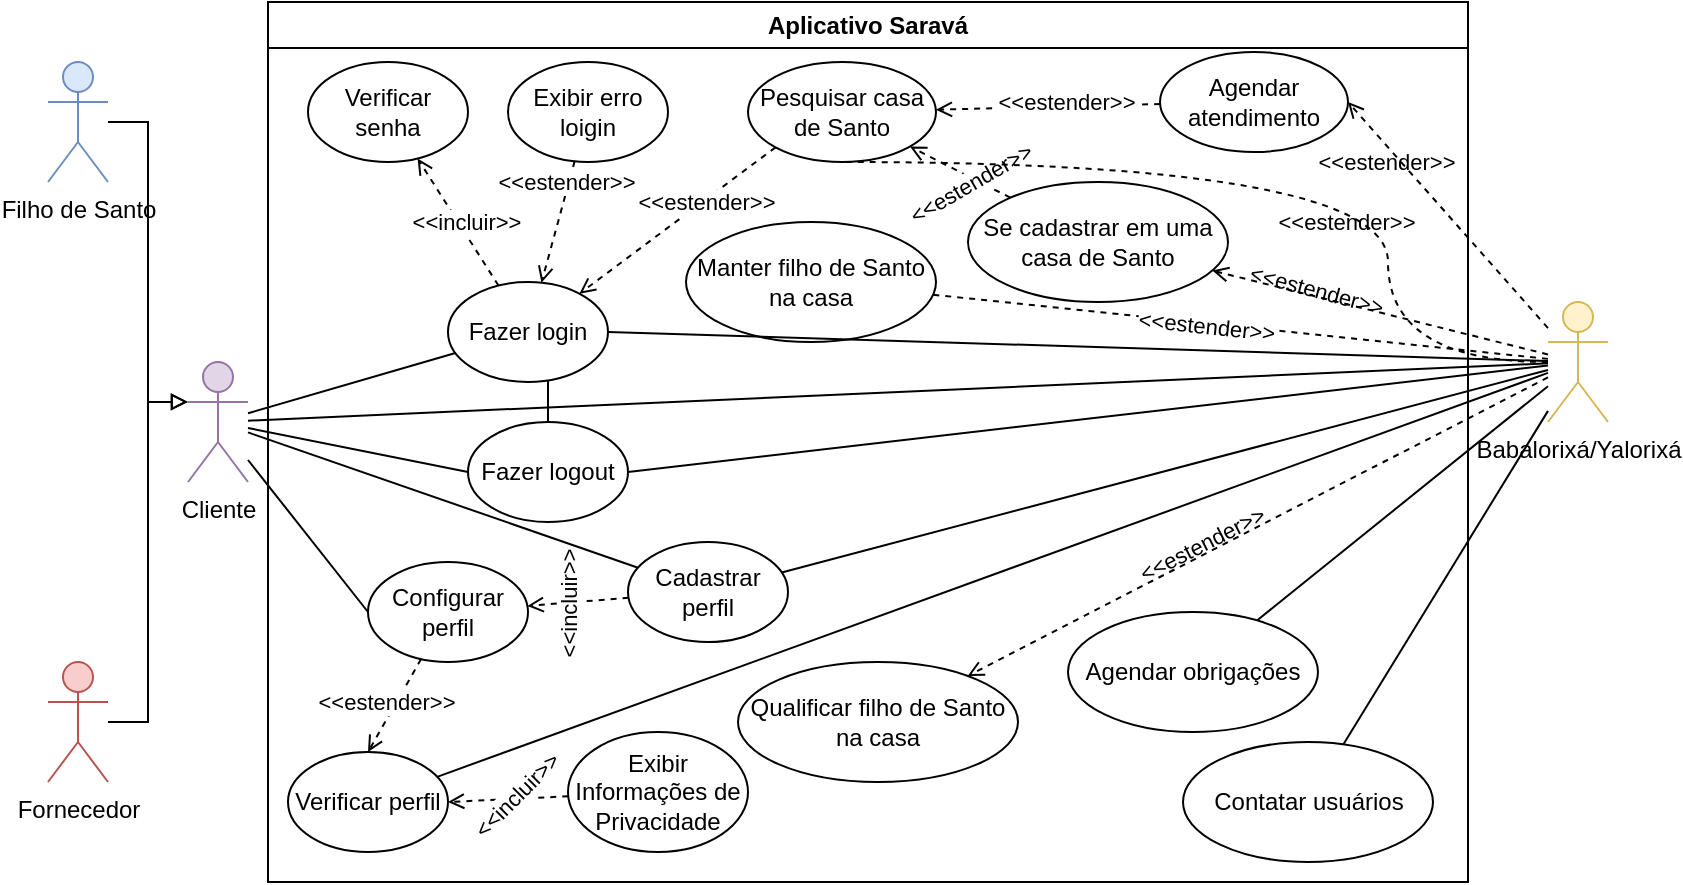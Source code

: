 <mxfile version="21.2.3" type="github">
  <diagram name="Página-1" id="OhmNyan8lqFhYJJfdhWz">
    <mxGraphModel dx="1654" dy="465" grid="1" gridSize="10" guides="1" tooltips="1" connect="1" arrows="1" fold="1" page="1" pageScale="1" pageWidth="827" pageHeight="1169" math="0" shadow="0">
      <root>
        <mxCell id="0" />
        <mxCell id="1" parent="0" />
        <mxCell id="kekUIf39OU5UKxyD_4K4-1" value="Aplicativo Saravá" style="swimlane;whiteSpace=wrap;html=1;" vertex="1" parent="1">
          <mxGeometry x="120" y="90" width="600" height="440" as="geometry" />
        </mxCell>
        <mxCell id="kekUIf39OU5UKxyD_4K4-41" style="rounded=0;orthogonalLoop=1;jettySize=auto;html=1;dashed=1;endArrow=open;endFill=0;" edge="1" parent="kekUIf39OU5UKxyD_4K4-1" source="kekUIf39OU5UKxyD_4K4-5" target="kekUIf39OU5UKxyD_4K4-40">
          <mxGeometry relative="1" as="geometry" />
        </mxCell>
        <mxCell id="kekUIf39OU5UKxyD_4K4-67" style="rounded=0;orthogonalLoop=1;jettySize=auto;html=1;endArrow=open;endFill=0;dashed=1;exitX=0;exitY=1;exitDx=0;exitDy=0;" edge="1" parent="kekUIf39OU5UKxyD_4K4-1" source="kekUIf39OU5UKxyD_4K4-66" target="kekUIf39OU5UKxyD_4K4-5">
          <mxGeometry relative="1" as="geometry">
            <mxPoint x="230" y="140" as="targetPoint" />
          </mxGeometry>
        </mxCell>
        <mxCell id="kekUIf39OU5UKxyD_4K4-5" value="Fazer login" style="ellipse;whiteSpace=wrap;html=1;" vertex="1" parent="kekUIf39OU5UKxyD_4K4-1">
          <mxGeometry x="90" y="140" width="80" height="50" as="geometry" />
        </mxCell>
        <mxCell id="kekUIf39OU5UKxyD_4K4-25" style="edgeStyle=orthogonalEdgeStyle;rounded=0;orthogonalLoop=1;jettySize=auto;html=1;endArrow=none;endFill=0;" edge="1" parent="kekUIf39OU5UKxyD_4K4-1" source="kekUIf39OU5UKxyD_4K4-23" target="kekUIf39OU5UKxyD_4K4-5">
          <mxGeometry relative="1" as="geometry">
            <Array as="points">
              <mxPoint x="120" y="210" />
              <mxPoint x="120" y="210" />
            </Array>
          </mxGeometry>
        </mxCell>
        <mxCell id="kekUIf39OU5UKxyD_4K4-23" value="Fazer logout" style="ellipse;whiteSpace=wrap;html=1;" vertex="1" parent="kekUIf39OU5UKxyD_4K4-1">
          <mxGeometry x="100" y="210" width="80" height="50" as="geometry" />
        </mxCell>
        <mxCell id="kekUIf39OU5UKxyD_4K4-40" value="Verificar senha" style="ellipse;whiteSpace=wrap;html=1;" vertex="1" parent="kekUIf39OU5UKxyD_4K4-1">
          <mxGeometry x="20" y="30" width="80" height="50" as="geometry" />
        </mxCell>
        <mxCell id="kekUIf39OU5UKxyD_4K4-44" style="rounded=0;orthogonalLoop=1;jettySize=auto;html=1;dashed=1;endArrow=open;endFill=0;" edge="1" parent="kekUIf39OU5UKxyD_4K4-1" source="kekUIf39OU5UKxyD_4K4-43" target="kekUIf39OU5UKxyD_4K4-5">
          <mxGeometry relative="1" as="geometry" />
        </mxCell>
        <mxCell id="kekUIf39OU5UKxyD_4K4-43" value="Exibir erro loigin" style="ellipse;whiteSpace=wrap;html=1;" vertex="1" parent="kekUIf39OU5UKxyD_4K4-1">
          <mxGeometry x="120" y="30" width="80" height="50" as="geometry" />
        </mxCell>
        <mxCell id="kekUIf39OU5UKxyD_4K4-45" value="&amp;lt;&amp;lt;estender&amp;gt;&amp;gt;" style="edgeLabel;html=1;align=center;verticalAlign=middle;resizable=0;points=[];" vertex="1" connectable="0" parent="kekUIf39OU5UKxyD_4K4-1">
          <mxGeometry x="130.002" y="90.004" as="geometry">
            <mxPoint x="19" as="offset" />
          </mxGeometry>
        </mxCell>
        <mxCell id="kekUIf39OU5UKxyD_4K4-56" value="Configurar perfil" style="ellipse;whiteSpace=wrap;html=1;perimeterSpacing=0;shadow=0;" vertex="1" parent="kekUIf39OU5UKxyD_4K4-1">
          <mxGeometry x="50" y="280" width="80" height="50" as="geometry" />
        </mxCell>
        <mxCell id="kekUIf39OU5UKxyD_4K4-59" value="Verificar perfil" style="ellipse;whiteSpace=wrap;html=1;perimeterSpacing=0;shadow=0;" vertex="1" parent="kekUIf39OU5UKxyD_4K4-1">
          <mxGeometry x="10" y="375" width="80" height="50" as="geometry" />
        </mxCell>
        <mxCell id="kekUIf39OU5UKxyD_4K4-63" style="rounded=0;orthogonalLoop=1;jettySize=auto;html=1;entryX=1;entryY=0.5;entryDx=0;entryDy=0;dashed=1;endArrow=open;endFill=0;" edge="1" parent="kekUIf39OU5UKxyD_4K4-1" source="kekUIf39OU5UKxyD_4K4-61" target="kekUIf39OU5UKxyD_4K4-59">
          <mxGeometry relative="1" as="geometry" />
        </mxCell>
        <mxCell id="kekUIf39OU5UKxyD_4K4-61" value="Exibir Informações de Privacidade" style="ellipse;whiteSpace=wrap;html=1;perimeterSpacing=0;shadow=0;" vertex="1" parent="kekUIf39OU5UKxyD_4K4-1">
          <mxGeometry x="150" y="365" width="90" height="60" as="geometry" />
        </mxCell>
        <mxCell id="kekUIf39OU5UKxyD_4K4-64" value="&amp;lt;&amp;lt;incluir&amp;gt;&amp;gt;" style="edgeLabel;html=1;align=center;verticalAlign=middle;resizable=0;points=[];rotation=0;" vertex="1" connectable="0" parent="kekUIf39OU5UKxyD_4K4-1">
          <mxGeometry x="80.002" y="110.004" as="geometry">
            <mxPoint x="19" as="offset" />
          </mxGeometry>
        </mxCell>
        <mxCell id="kekUIf39OU5UKxyD_4K4-65" value="&amp;lt;&amp;lt;incluir&amp;gt;&amp;gt;" style="edgeLabel;html=1;align=center;verticalAlign=middle;resizable=0;points=[];rotation=-45;" vertex="1" connectable="0" parent="kekUIf39OU5UKxyD_4K4-1">
          <mxGeometry x="110.002" y="410.004" as="geometry">
            <mxPoint x="19" as="offset" />
          </mxGeometry>
        </mxCell>
        <mxCell id="kekUIf39OU5UKxyD_4K4-66" value="Pesquisar casa de Santo" style="ellipse;whiteSpace=wrap;html=1;" vertex="1" parent="kekUIf39OU5UKxyD_4K4-1">
          <mxGeometry x="240" y="30" width="94" height="50" as="geometry" />
        </mxCell>
        <mxCell id="kekUIf39OU5UKxyD_4K4-68" value="&amp;lt;&amp;lt;estender&amp;gt;&amp;gt;" style="edgeLabel;html=1;align=center;verticalAlign=middle;resizable=0;points=[];" vertex="1" connectable="0" parent="kekUIf39OU5UKxyD_4K4-1">
          <mxGeometry x="200.002" y="100.004" as="geometry">
            <mxPoint x="19" as="offset" />
          </mxGeometry>
        </mxCell>
        <mxCell id="kekUIf39OU5UKxyD_4K4-69" value="Se cadastrar em uma casa de Santo" style="ellipse;whiteSpace=wrap;html=1;" vertex="1" parent="kekUIf39OU5UKxyD_4K4-1">
          <mxGeometry x="350" y="90" width="130" height="60" as="geometry" />
        </mxCell>
        <mxCell id="kekUIf39OU5UKxyD_4K4-70" style="rounded=0;orthogonalLoop=1;jettySize=auto;html=1;dashed=1;endArrow=open;endFill=0;entryX=0.5;entryY=0;entryDx=0;entryDy=0;" edge="1" parent="kekUIf39OU5UKxyD_4K4-1" source="kekUIf39OU5UKxyD_4K4-56" target="kekUIf39OU5UKxyD_4K4-59">
          <mxGeometry relative="1" as="geometry">
            <mxPoint x="65" y="310" as="sourcePoint" />
            <mxPoint x="64.6" y="345" as="targetPoint" />
          </mxGeometry>
        </mxCell>
        <mxCell id="kekUIf39OU5UKxyD_4K4-90" value="&amp;lt;&amp;lt;estender&amp;gt;&amp;gt;" style="edgeLabel;html=1;align=center;verticalAlign=middle;resizable=0;points=[];" vertex="1" connectable="0" parent="kekUIf39OU5UKxyD_4K4-1">
          <mxGeometry x="40.002" y="350.004" as="geometry">
            <mxPoint x="19" as="offset" />
          </mxGeometry>
        </mxCell>
        <mxCell id="kekUIf39OU5UKxyD_4K4-91" style="rounded=0;orthogonalLoop=1;jettySize=auto;html=1;endArrow=open;endFill=0;dashed=1;" edge="1" parent="kekUIf39OU5UKxyD_4K4-1" source="kekUIf39OU5UKxyD_4K4-69" target="kekUIf39OU5UKxyD_4K4-66">
          <mxGeometry relative="1" as="geometry">
            <mxPoint x="264" y="83" as="sourcePoint" />
            <mxPoint x="159" y="148" as="targetPoint" />
          </mxGeometry>
        </mxCell>
        <mxCell id="kekUIf39OU5UKxyD_4K4-92" value="&amp;lt;&amp;lt;estender&amp;gt;&amp;gt;" style="edgeLabel;html=1;align=center;verticalAlign=middle;resizable=0;points=[];rotation=-30;" vertex="1" connectable="0" parent="kekUIf39OU5UKxyD_4K4-1">
          <mxGeometry x="334.002" y="100.004" as="geometry">
            <mxPoint x="19" as="offset" />
          </mxGeometry>
        </mxCell>
        <mxCell id="kekUIf39OU5UKxyD_4K4-93" value="Manter filho de Santo na casa" style="ellipse;whiteSpace=wrap;html=1;" vertex="1" parent="kekUIf39OU5UKxyD_4K4-1">
          <mxGeometry x="209" y="110" width="125" height="60" as="geometry" />
        </mxCell>
        <mxCell id="kekUIf39OU5UKxyD_4K4-95" value="Cadastrar perfil" style="ellipse;whiteSpace=wrap;html=1;perimeterSpacing=0;shadow=0;" vertex="1" parent="kekUIf39OU5UKxyD_4K4-1">
          <mxGeometry x="180" y="270" width="80" height="50" as="geometry" />
        </mxCell>
        <mxCell id="kekUIf39OU5UKxyD_4K4-98" style="rounded=0;orthogonalLoop=1;jettySize=auto;html=1;dashed=1;endArrow=open;endFill=0;" edge="1" parent="kekUIf39OU5UKxyD_4K4-1" source="kekUIf39OU5UKxyD_4K4-95" target="kekUIf39OU5UKxyD_4K4-56">
          <mxGeometry relative="1" as="geometry">
            <mxPoint x="192" y="314" as="sourcePoint" />
            <mxPoint x="160" y="260" as="targetPoint" />
          </mxGeometry>
        </mxCell>
        <mxCell id="kekUIf39OU5UKxyD_4K4-99" value="&amp;lt;&amp;lt;incluir&amp;gt;&amp;gt;" style="edgeLabel;html=1;align=center;verticalAlign=middle;resizable=0;points=[];rotation=-90;" vertex="1" connectable="0" parent="kekUIf39OU5UKxyD_4K4-1">
          <mxGeometry x="150.002" y="320.004" as="geometry">
            <mxPoint x="19" as="offset" />
          </mxGeometry>
        </mxCell>
        <mxCell id="kekUIf39OU5UKxyD_4K4-102" value="Qualificar filho de Santo na casa" style="ellipse;whiteSpace=wrap;html=1;" vertex="1" parent="kekUIf39OU5UKxyD_4K4-1">
          <mxGeometry x="235" y="330" width="140" height="60" as="geometry" />
        </mxCell>
        <mxCell id="kekUIf39OU5UKxyD_4K4-104" value="&amp;lt;&amp;lt;estender&amp;gt;&amp;gt;" style="edgeLabel;html=1;align=center;verticalAlign=middle;resizable=0;points=[];rotation=333;" vertex="1" connectable="0" parent="kekUIf39OU5UKxyD_4K4-1">
          <mxGeometry x="450.002" y="280.004" as="geometry">
            <mxPoint x="19" as="offset" />
          </mxGeometry>
        </mxCell>
        <mxCell id="kekUIf39OU5UKxyD_4K4-105" value="Agendar obrigações" style="ellipse;whiteSpace=wrap;html=1;" vertex="1" parent="kekUIf39OU5UKxyD_4K4-1">
          <mxGeometry x="400" y="305" width="125" height="60" as="geometry" />
        </mxCell>
        <mxCell id="kekUIf39OU5UKxyD_4K4-106" value="Agendar atendimento" style="ellipse;whiteSpace=wrap;html=1;" vertex="1" parent="kekUIf39OU5UKxyD_4K4-1">
          <mxGeometry x="446" y="25" width="94" height="50" as="geometry" />
        </mxCell>
        <mxCell id="kekUIf39OU5UKxyD_4K4-108" value="&amp;lt;&amp;lt;estender&amp;gt;&amp;gt;" style="edgeLabel;html=1;align=center;verticalAlign=middle;resizable=0;points=[];rotation=0;" vertex="1" connectable="0" parent="kekUIf39OU5UKxyD_4K4-1">
          <mxGeometry x="540.002" y="80.004" as="geometry">
            <mxPoint x="19" as="offset" />
          </mxGeometry>
        </mxCell>
        <mxCell id="kekUIf39OU5UKxyD_4K4-109" style="rounded=0;orthogonalLoop=1;jettySize=auto;html=1;endArrow=open;endFill=0;dashed=1;" edge="1" parent="kekUIf39OU5UKxyD_4K4-1" source="kekUIf39OU5UKxyD_4K4-106" target="kekUIf39OU5UKxyD_4K4-66">
          <mxGeometry relative="1" as="geometry">
            <mxPoint x="420" y="57" as="sourcePoint" />
            <mxPoint x="298" y="20" as="targetPoint" />
          </mxGeometry>
        </mxCell>
        <mxCell id="kekUIf39OU5UKxyD_4K4-110" value="&amp;lt;&amp;lt;estender&amp;gt;&amp;gt;" style="edgeLabel;html=1;align=center;verticalAlign=middle;resizable=0;points=[];rotation=0;" vertex="1" connectable="0" parent="kekUIf39OU5UKxyD_4K4-1">
          <mxGeometry x="380.002" y="50.004" as="geometry">
            <mxPoint x="19" as="offset" />
          </mxGeometry>
        </mxCell>
        <mxCell id="kekUIf39OU5UKxyD_4K4-113" value="&amp;lt;&amp;lt;estender&amp;gt;&amp;gt;" style="edgeLabel;html=1;align=center;verticalAlign=middle;resizable=0;points=[];rotation=15;" vertex="1" connectable="0" parent="kekUIf39OU5UKxyD_4K4-1">
          <mxGeometry x="540.002" y="140.004" as="geometry">
            <mxPoint x="-14.318" y="7.87" as="offset" />
          </mxGeometry>
        </mxCell>
        <mxCell id="kekUIf39OU5UKxyD_4K4-117" value="&amp;lt;&amp;lt;estender&amp;gt;&amp;gt;" style="edgeLabel;html=1;align=center;verticalAlign=middle;resizable=0;points=[];rotation=0;" vertex="1" connectable="0" parent="kekUIf39OU5UKxyD_4K4-1">
          <mxGeometry x="520.002" y="110.004" as="geometry">
            <mxPoint x="19" as="offset" />
          </mxGeometry>
        </mxCell>
        <mxCell id="kekUIf39OU5UKxyD_4K4-118" value="Contatar usuários" style="ellipse;whiteSpace=wrap;html=1;" vertex="1" parent="kekUIf39OU5UKxyD_4K4-1">
          <mxGeometry x="457.5" y="370" width="125" height="60" as="geometry" />
        </mxCell>
        <mxCell id="kekUIf39OU5UKxyD_4K4-33" style="rounded=0;orthogonalLoop=1;jettySize=auto;html=1;endArrow=none;endFill=0;" edge="1" parent="1" source="kekUIf39OU5UKxyD_4K4-2" target="kekUIf39OU5UKxyD_4K4-5">
          <mxGeometry relative="1" as="geometry" />
        </mxCell>
        <mxCell id="kekUIf39OU5UKxyD_4K4-36" style="rounded=0;orthogonalLoop=1;jettySize=auto;html=1;entryX=0;entryY=0.5;entryDx=0;entryDy=0;endArrow=none;endFill=0;" edge="1" parent="1" source="kekUIf39OU5UKxyD_4K4-2" target="kekUIf39OU5UKxyD_4K4-23">
          <mxGeometry relative="1" as="geometry" />
        </mxCell>
        <mxCell id="kekUIf39OU5UKxyD_4K4-58" style="rounded=0;orthogonalLoop=1;jettySize=auto;html=1;entryX=0;entryY=0.5;entryDx=0;entryDy=0;endArrow=none;endFill=0;" edge="1" parent="1" source="kekUIf39OU5UKxyD_4K4-2" target="kekUIf39OU5UKxyD_4K4-56">
          <mxGeometry relative="1" as="geometry" />
        </mxCell>
        <mxCell id="kekUIf39OU5UKxyD_4K4-96" style="rounded=0;orthogonalLoop=1;jettySize=auto;html=1;endArrow=none;endFill=0;" edge="1" parent="1" source="kekUIf39OU5UKxyD_4K4-2" target="kekUIf39OU5UKxyD_4K4-95">
          <mxGeometry relative="1" as="geometry" />
        </mxCell>
        <mxCell id="kekUIf39OU5UKxyD_4K4-2" value="Cliente" style="shape=umlActor;verticalLabelPosition=bottom;verticalAlign=top;html=1;outlineConnect=0;fillColor=#e1d5e7;strokeColor=#9673a6;" vertex="1" parent="1">
          <mxGeometry x="80" y="270" width="30" height="60" as="geometry" />
        </mxCell>
        <mxCell id="kekUIf39OU5UKxyD_4K4-54" style="edgeStyle=orthogonalEdgeStyle;rounded=0;orthogonalLoop=1;jettySize=auto;html=1;entryX=0;entryY=0.333;entryDx=0;entryDy=0;entryPerimeter=0;endArrow=block;endFill=0;" edge="1" parent="1" source="kekUIf39OU5UKxyD_4K4-3" target="kekUIf39OU5UKxyD_4K4-2">
          <mxGeometry relative="1" as="geometry" />
        </mxCell>
        <mxCell id="kekUIf39OU5UKxyD_4K4-3" value="Fornecedor" style="shape=umlActor;verticalLabelPosition=bottom;verticalAlign=top;html=1;outlineConnect=0;fillColor=#f8cecc;strokeColor=#b85450;" vertex="1" parent="1">
          <mxGeometry x="10" y="420" width="30" height="60" as="geometry" />
        </mxCell>
        <mxCell id="kekUIf39OU5UKxyD_4K4-21" style="rounded=0;orthogonalLoop=1;jettySize=auto;html=1;entryX=1;entryY=0.5;entryDx=0;entryDy=0;endArrow=none;endFill=0;" edge="1" parent="1" source="kekUIf39OU5UKxyD_4K4-4" target="kekUIf39OU5UKxyD_4K4-5">
          <mxGeometry relative="1" as="geometry" />
        </mxCell>
        <mxCell id="kekUIf39OU5UKxyD_4K4-39" style="rounded=0;orthogonalLoop=1;jettySize=auto;html=1;entryX=1;entryY=0.5;entryDx=0;entryDy=0;endArrow=none;endFill=0;" edge="1" parent="1" source="kekUIf39OU5UKxyD_4K4-4" target="kekUIf39OU5UKxyD_4K4-23">
          <mxGeometry relative="1" as="geometry" />
        </mxCell>
        <mxCell id="kekUIf39OU5UKxyD_4K4-62" style="rounded=0;orthogonalLoop=1;jettySize=auto;html=1;endArrow=none;endFill=0;" edge="1" parent="1" source="kekUIf39OU5UKxyD_4K4-4" target="kekUIf39OU5UKxyD_4K4-59">
          <mxGeometry relative="1" as="geometry" />
        </mxCell>
        <mxCell id="kekUIf39OU5UKxyD_4K4-94" style="rounded=0;orthogonalLoop=1;jettySize=auto;html=1;endArrow=none;endFill=0;dashed=1;" edge="1" parent="1" source="kekUIf39OU5UKxyD_4K4-4" target="kekUIf39OU5UKxyD_4K4-93">
          <mxGeometry relative="1" as="geometry" />
        </mxCell>
        <mxCell id="kekUIf39OU5UKxyD_4K4-97" style="rounded=0;orthogonalLoop=1;jettySize=auto;html=1;endArrow=none;endFill=0;" edge="1" parent="1" source="kekUIf39OU5UKxyD_4K4-4" target="kekUIf39OU5UKxyD_4K4-95">
          <mxGeometry relative="1" as="geometry" />
        </mxCell>
        <mxCell id="kekUIf39OU5UKxyD_4K4-103" style="rounded=0;orthogonalLoop=1;jettySize=auto;html=1;dashed=1;endArrow=open;endFill=0;" edge="1" parent="1" source="kekUIf39OU5UKxyD_4K4-4" target="kekUIf39OU5UKxyD_4K4-102">
          <mxGeometry relative="1" as="geometry" />
        </mxCell>
        <mxCell id="kekUIf39OU5UKxyD_4K4-107" style="rounded=0;orthogonalLoop=1;jettySize=auto;html=1;dashed=1;entryX=1;entryY=0.5;entryDx=0;entryDy=0;endArrow=open;endFill=0;" edge="1" parent="1" source="kekUIf39OU5UKxyD_4K4-4" target="kekUIf39OU5UKxyD_4K4-106">
          <mxGeometry relative="1" as="geometry" />
        </mxCell>
        <mxCell id="kekUIf39OU5UKxyD_4K4-111" style="rounded=0;orthogonalLoop=1;jettySize=auto;html=1;endArrow=none;endFill=0;" edge="1" parent="1" source="kekUIf39OU5UKxyD_4K4-4" target="kekUIf39OU5UKxyD_4K4-105">
          <mxGeometry relative="1" as="geometry" />
        </mxCell>
        <mxCell id="kekUIf39OU5UKxyD_4K4-112" style="rounded=0;orthogonalLoop=1;jettySize=auto;html=1;dashed=1;endArrow=open;endFill=0;" edge="1" parent="1" source="kekUIf39OU5UKxyD_4K4-4" target="kekUIf39OU5UKxyD_4K4-69">
          <mxGeometry relative="1" as="geometry" />
        </mxCell>
        <mxCell id="kekUIf39OU5UKxyD_4K4-116" style="rounded=0;orthogonalLoop=1;jettySize=auto;html=1;startArrow=none;startFill=0;edgeStyle=orthogonalEdgeStyle;curved=1;endArrow=none;endFill=0;dashed=1;" edge="1" parent="1" source="kekUIf39OU5UKxyD_4K4-4" target="kekUIf39OU5UKxyD_4K4-66">
          <mxGeometry relative="1" as="geometry">
            <Array as="points">
              <mxPoint x="680" y="270" />
              <mxPoint x="680" y="170" />
            </Array>
          </mxGeometry>
        </mxCell>
        <mxCell id="kekUIf39OU5UKxyD_4K4-119" style="rounded=0;orthogonalLoop=1;jettySize=auto;html=1;endArrow=none;endFill=0;" edge="1" parent="1" source="kekUIf39OU5UKxyD_4K4-4" target="kekUIf39OU5UKxyD_4K4-118">
          <mxGeometry relative="1" as="geometry" />
        </mxCell>
        <mxCell id="kekUIf39OU5UKxyD_4K4-120" style="rounded=0;orthogonalLoop=1;jettySize=auto;html=1;endArrow=none;endFill=0;" edge="1" parent="1" source="kekUIf39OU5UKxyD_4K4-4" target="kekUIf39OU5UKxyD_4K4-2">
          <mxGeometry relative="1" as="geometry" />
        </mxCell>
        <mxCell id="kekUIf39OU5UKxyD_4K4-4" value="Babalorixá/Yalorixá" style="shape=umlActor;verticalLabelPosition=bottom;verticalAlign=top;html=1;outlineConnect=0;fillColor=#fff2cc;strokeColor=#d6b656;" vertex="1" parent="1">
          <mxGeometry x="760" y="240" width="30" height="60" as="geometry" />
        </mxCell>
        <mxCell id="kekUIf39OU5UKxyD_4K4-55" style="edgeStyle=orthogonalEdgeStyle;rounded=0;orthogonalLoop=1;jettySize=auto;html=1;entryX=0;entryY=0.333;entryDx=0;entryDy=0;entryPerimeter=0;endArrow=block;endFill=0;" edge="1" parent="1" source="kekUIf39OU5UKxyD_4K4-27" target="kekUIf39OU5UKxyD_4K4-2">
          <mxGeometry relative="1" as="geometry" />
        </mxCell>
        <mxCell id="kekUIf39OU5UKxyD_4K4-27" value="Filho de Santo" style="shape=umlActor;verticalLabelPosition=bottom;verticalAlign=top;html=1;fillColor=#dae8fc;strokeColor=#6c8ebf;" vertex="1" parent="1">
          <mxGeometry x="10" y="120" width="30" height="60" as="geometry" />
        </mxCell>
        <mxCell id="kekUIf39OU5UKxyD_4K4-114" value="&amp;lt;&amp;lt;estender&amp;gt;&amp;gt;" style="edgeLabel;html=1;align=center;verticalAlign=middle;resizable=0;points=[];rotation=6;" vertex="1" connectable="0" parent="1">
          <mxGeometry x="570.002" y="250.004" as="geometry">
            <mxPoint x="19" as="offset" />
          </mxGeometry>
        </mxCell>
      </root>
    </mxGraphModel>
  </diagram>
</mxfile>
